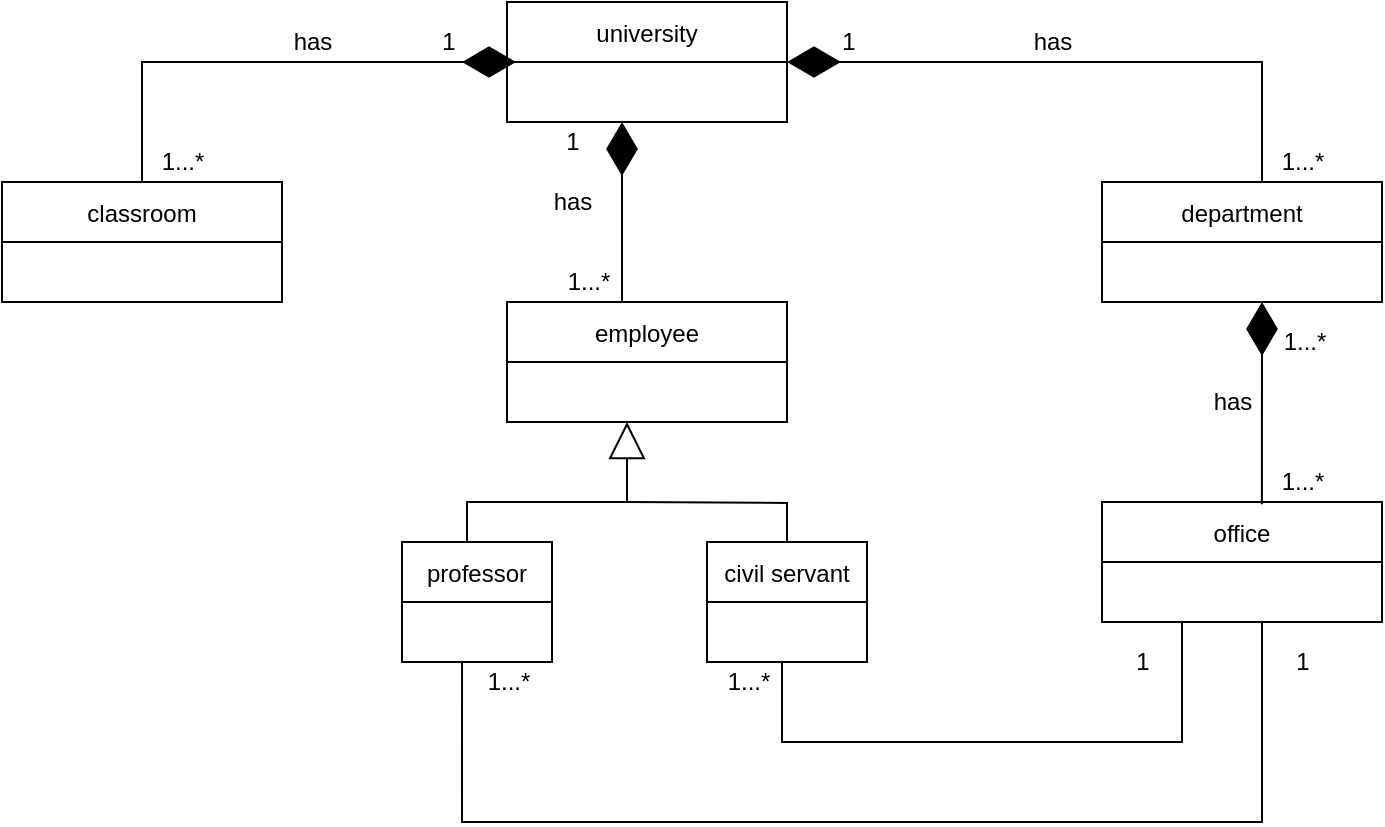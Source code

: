 <mxfile version="19.0.3" type="device"><diagram id="qwtKlhS5GIAQC38vcONl" name="Sayfa -1"><mxGraphModel dx="961" dy="445" grid="1" gridSize="10" guides="1" tooltips="1" connect="1" arrows="1" fold="1" page="1" pageScale="1" pageWidth="827" pageHeight="1169" math="0" shadow="0"><root><mxCell id="0"/><mxCell id="1" parent="0"/><mxCell id="XZvnXXBUXTWeuKKyL6JL-1" value="classroom" style="swimlane;fontStyle=0;childLayout=stackLayout;horizontal=1;startSize=30;horizontalStack=0;resizeParent=1;resizeParentMax=0;resizeLast=0;collapsible=1;marginBottom=0;" vertex="1" parent="1"><mxGeometry x="90" y="160" width="140" height="60" as="geometry"/></mxCell><mxCell id="XZvnXXBUXTWeuKKyL6JL-2" value="&#10;department&#10;" style="swimlane;fontStyle=0;childLayout=stackLayout;horizontal=1;startSize=30;horizontalStack=0;resizeParent=1;resizeParentMax=0;resizeLast=0;collapsible=1;marginBottom=0;" vertex="1" parent="1"><mxGeometry x="640" y="160" width="140" height="60" as="geometry"/></mxCell><mxCell id="XZvnXXBUXTWeuKKyL6JL-3" value="office" style="swimlane;fontStyle=0;childLayout=stackLayout;horizontal=1;startSize=30;horizontalStack=0;resizeParent=1;resizeParentMax=0;resizeLast=0;collapsible=1;marginBottom=0;" vertex="1" parent="1"><mxGeometry x="640" y="320" width="140" height="60" as="geometry"/></mxCell><mxCell id="XZvnXXBUXTWeuKKyL6JL-4" value="employee" style="swimlane;fontStyle=0;childLayout=stackLayout;horizontal=1;startSize=30;horizontalStack=0;resizeParent=1;resizeParentMax=0;resizeLast=0;collapsible=1;marginBottom=0;" vertex="1" parent="1"><mxGeometry x="342.5" y="220" width="140" height="60" as="geometry"/></mxCell><mxCell id="XZvnXXBUXTWeuKKyL6JL-5" value="university" style="swimlane;fontStyle=0;childLayout=stackLayout;horizontal=1;startSize=30;horizontalStack=0;resizeParent=1;resizeParentMax=0;resizeLast=0;collapsible=1;marginBottom=0;" vertex="1" parent="1"><mxGeometry x="342.5" y="70" width="140" height="60" as="geometry"/></mxCell><mxCell id="XZvnXXBUXTWeuKKyL6JL-6" value="" style="endArrow=diamondThin;endFill=1;endSize=24;html=1;rounded=0;exitX=0.5;exitY=0;exitDx=0;exitDy=0;" edge="1" parent="1" source="XZvnXXBUXTWeuKKyL6JL-1"><mxGeometry width="160" relative="1" as="geometry"><mxPoint x="200" y="99.5" as="sourcePoint"/><mxPoint x="320" y="100" as="targetPoint"/><Array as="points"><mxPoint x="160" y="100"/><mxPoint x="340" y="100"/></Array></mxGeometry></mxCell><mxCell id="XZvnXXBUXTWeuKKyL6JL-7" value="" style="endArrow=diamondThin;endFill=1;endSize=24;html=1;rounded=0;entryX=1;entryY=0.5;entryDx=0;entryDy=0;exitX=0;exitY=1;exitDx=0;exitDy=0;exitPerimeter=0;" edge="1" parent="1" source="XZvnXXBUXTWeuKKyL6JL-11" target="XZvnXXBUXTWeuKKyL6JL-5"><mxGeometry width="160" relative="1" as="geometry"><mxPoint x="540" y="230" as="sourcePoint"/><mxPoint x="501.54" y="98.59" as="targetPoint"/><Array as="points"><mxPoint x="720" y="100"/><mxPoint x="678" y="100"/></Array></mxGeometry></mxCell><mxCell id="XZvnXXBUXTWeuKKyL6JL-8" value="1" style="text;html=1;resizable=0;autosize=1;align=center;verticalAlign=middle;points=[];fillColor=none;strokeColor=none;rounded=0;" vertex="1" parent="1"><mxGeometry x="302.5" y="80" width="20" height="20" as="geometry"/></mxCell><mxCell id="XZvnXXBUXTWeuKKyL6JL-9" value="1...*" style="text;html=1;resizable=0;autosize=1;align=center;verticalAlign=middle;points=[];fillColor=none;strokeColor=none;rounded=0;" vertex="1" parent="1"><mxGeometry x="160" y="140" width="40" height="20" as="geometry"/></mxCell><mxCell id="XZvnXXBUXTWeuKKyL6JL-10" value="1" style="text;html=1;resizable=0;autosize=1;align=center;verticalAlign=middle;points=[];fillColor=none;strokeColor=none;rounded=0;" vertex="1" parent="1"><mxGeometry x="502.5" y="80" width="20" height="20" as="geometry"/></mxCell><mxCell id="XZvnXXBUXTWeuKKyL6JL-11" value="1...*" style="text;html=1;resizable=0;autosize=1;align=center;verticalAlign=middle;points=[];fillColor=none;strokeColor=none;rounded=0;" vertex="1" parent="1"><mxGeometry x="720" y="140" width="40" height="20" as="geometry"/></mxCell><mxCell id="XZvnXXBUXTWeuKKyL6JL-12" value="has" style="text;html=1;resizable=0;autosize=1;align=center;verticalAlign=middle;points=[];fillColor=none;strokeColor=none;rounded=0;" vertex="1" parent="1"><mxGeometry x="230" y="80" width="30" height="20" as="geometry"/></mxCell><mxCell id="XZvnXXBUXTWeuKKyL6JL-13" value="has" style="text;html=1;resizable=0;autosize=1;align=center;verticalAlign=middle;points=[];fillColor=none;strokeColor=none;rounded=0;" vertex="1" parent="1"><mxGeometry x="600" y="80" width="30" height="20" as="geometry"/></mxCell><mxCell id="XZvnXXBUXTWeuKKyL6JL-14" value="" style="endArrow=diamondThin;endFill=1;endSize=24;html=1;rounded=0;exitX=0.571;exitY=0.019;exitDx=0;exitDy=0;exitPerimeter=0;" edge="1" parent="1" source="XZvnXXBUXTWeuKKyL6JL-3"><mxGeometry width="160" relative="1" as="geometry"><mxPoint x="480" y="220" as="sourcePoint"/><mxPoint x="720" y="220" as="targetPoint"/><Array as="points"><mxPoint x="720" y="240"/></Array></mxGeometry></mxCell><mxCell id="XZvnXXBUXTWeuKKyL6JL-15" value="" style="endArrow=diamondThin;endFill=1;endSize=24;html=1;rounded=0;" edge="1" parent="1"><mxGeometry width="160" relative="1" as="geometry"><mxPoint x="400" y="220" as="sourcePoint"/><mxPoint x="400" y="130" as="targetPoint"/><Array as="points"><mxPoint x="400" y="160"/></Array></mxGeometry></mxCell><mxCell id="XZvnXXBUXTWeuKKyL6JL-16" value="professor" style="swimlane;fontStyle=0;childLayout=stackLayout;horizontal=1;startSize=30;horizontalStack=0;resizeParent=1;resizeParentMax=0;resizeLast=0;collapsible=1;marginBottom=0;" vertex="1" parent="1"><mxGeometry x="290" y="340" width="75" height="60" as="geometry"/></mxCell><mxCell id="XZvnXXBUXTWeuKKyL6JL-17" value="civil servant" style="swimlane;fontStyle=0;childLayout=stackLayout;horizontal=1;startSize=30;horizontalStack=0;resizeParent=1;resizeParentMax=0;resizeLast=0;collapsible=1;marginBottom=0;" vertex="1" parent="1"><mxGeometry x="442.5" y="340" width="80" height="60" as="geometry"/></mxCell><mxCell id="XZvnXXBUXTWeuKKyL6JL-18" value="" style="endArrow=block;endSize=16;endFill=0;html=1;rounded=0;" edge="1" parent="1"><mxGeometry width="160" relative="1" as="geometry"><mxPoint x="322.5" y="340" as="sourcePoint"/><mxPoint x="402.5" y="280" as="targetPoint"/><Array as="points"><mxPoint x="322.5" y="320"/><mxPoint x="402.5" y="320"/></Array></mxGeometry></mxCell><mxCell id="XZvnXXBUXTWeuKKyL6JL-19" value="" style="endArrow=none;html=1;edgeStyle=orthogonalEdgeStyle;rounded=0;entryX=0.5;entryY=0;entryDx=0;entryDy=0;" edge="1" parent="1" target="XZvnXXBUXTWeuKKyL6JL-17"><mxGeometry relative="1" as="geometry"><mxPoint x="402.5" y="320" as="sourcePoint"/><mxPoint x="712.5" y="320" as="targetPoint"/></mxGeometry></mxCell><mxCell id="XZvnXXBUXTWeuKKyL6JL-20" value="" style="endArrow=none;html=1;edgeStyle=orthogonalEdgeStyle;rounded=0;exitX=0.5;exitY=1;exitDx=0;exitDy=0;entryX=0.25;entryY=1;entryDx=0;entryDy=0;" edge="1" parent="1" source="XZvnXXBUXTWeuKKyL6JL-17" target="XZvnXXBUXTWeuKKyL6JL-3"><mxGeometry relative="1" as="geometry"><mxPoint x="400" y="420" as="sourcePoint"/><mxPoint x="680" y="440" as="targetPoint"/><Array as="points"><mxPoint x="480" y="400"/><mxPoint x="480" y="440"/><mxPoint x="680" y="440"/><mxPoint x="680" y="380"/></Array></mxGeometry></mxCell><mxCell id="XZvnXXBUXTWeuKKyL6JL-21" value="" style="endArrow=none;html=1;edgeStyle=orthogonalEdgeStyle;rounded=0;exitX=-0.062;exitY=0;exitDx=0;exitDy=0;exitPerimeter=0;" edge="1" parent="1" source="XZvnXXBUXTWeuKKyL6JL-29"><mxGeometry relative="1" as="geometry"><mxPoint x="240" y="400" as="sourcePoint"/><mxPoint x="720" y="380" as="targetPoint"/><Array as="points"><mxPoint x="320" y="480"/><mxPoint x="720" y="480"/></Array></mxGeometry></mxCell><mxCell id="XZvnXXBUXTWeuKKyL6JL-22" value="1...*" style="text;html=1;resizable=0;autosize=1;align=center;verticalAlign=middle;points=[];fillColor=none;strokeColor=none;rounded=0;" vertex="1" parent="1"><mxGeometry x="721" y="230" width="40" height="20" as="geometry"/></mxCell><mxCell id="XZvnXXBUXTWeuKKyL6JL-23" value="1" style="text;html=1;resizable=0;autosize=1;align=center;verticalAlign=middle;points=[];fillColor=none;strokeColor=none;rounded=0;" vertex="1" parent="1"><mxGeometry x="365" y="130" width="20" height="20" as="geometry"/></mxCell><mxCell id="XZvnXXBUXTWeuKKyL6JL-24" value="has" style="text;html=1;resizable=0;autosize=1;align=center;verticalAlign=middle;points=[];fillColor=none;strokeColor=none;rounded=0;" vertex="1" parent="1"><mxGeometry x="690" y="260" width="30" height="20" as="geometry"/></mxCell><mxCell id="XZvnXXBUXTWeuKKyL6JL-25" value="has" style="text;html=1;resizable=0;autosize=1;align=center;verticalAlign=middle;points=[];fillColor=none;strokeColor=none;rounded=0;" vertex="1" parent="1"><mxGeometry x="360" y="160" width="30" height="20" as="geometry"/></mxCell><mxCell id="XZvnXXBUXTWeuKKyL6JL-26" value="1...*" style="text;html=1;resizable=0;autosize=1;align=center;verticalAlign=middle;points=[];fillColor=none;strokeColor=none;rounded=0;" vertex="1" parent="1"><mxGeometry x="720" y="300" width="40" height="20" as="geometry"/></mxCell><mxCell id="XZvnXXBUXTWeuKKyL6JL-27" value="1...*" style="text;html=1;resizable=0;autosize=1;align=center;verticalAlign=middle;points=[];fillColor=none;strokeColor=none;rounded=0;" vertex="1" parent="1"><mxGeometry x="362.5" y="200" width="40" height="20" as="geometry"/></mxCell><mxCell id="XZvnXXBUXTWeuKKyL6JL-28" value="1...*" style="text;html=1;resizable=0;autosize=1;align=center;verticalAlign=middle;points=[];fillColor=none;strokeColor=none;rounded=0;" vertex="1" parent="1"><mxGeometry x="442.5" y="400" width="40" height="20" as="geometry"/></mxCell><mxCell id="XZvnXXBUXTWeuKKyL6JL-29" value="1...*" style="text;html=1;resizable=0;autosize=1;align=center;verticalAlign=middle;points=[];fillColor=none;strokeColor=none;rounded=0;" vertex="1" parent="1"><mxGeometry x="322.5" y="400" width="40" height="20" as="geometry"/></mxCell><mxCell id="XZvnXXBUXTWeuKKyL6JL-30" value="1" style="text;html=1;resizable=0;autosize=1;align=center;verticalAlign=middle;points=[];fillColor=none;strokeColor=none;rounded=0;" vertex="1" parent="1"><mxGeometry x="650" y="390" width="20" height="20" as="geometry"/></mxCell><mxCell id="XZvnXXBUXTWeuKKyL6JL-31" value="1" style="text;html=1;resizable=0;autosize=1;align=center;verticalAlign=middle;points=[];fillColor=none;strokeColor=none;rounded=0;" vertex="1" parent="1"><mxGeometry x="730" y="390" width="20" height="20" as="geometry"/></mxCell></root></mxGraphModel></diagram></mxfile>